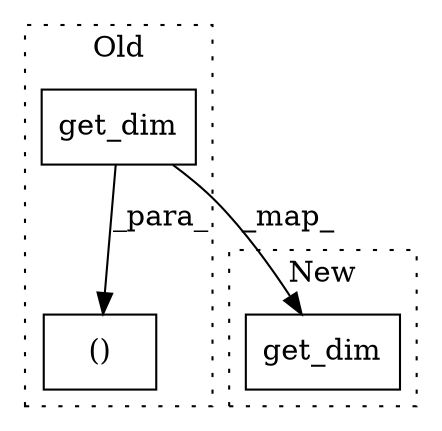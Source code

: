 digraph G {
subgraph cluster0 {
1 [label="get_dim" a="32" s="1913,1925" l="8,1" shape="box"];
3 [label="()" a="106" s="1875" l="51" shape="box"];
label = "Old";
style="dotted";
}
subgraph cluster1 {
2 [label="get_dim" a="32" s="1884,1896" l="8,1" shape="box"];
label = "New";
style="dotted";
}
1 -> 2 [label="_map_"];
1 -> 3 [label="_para_"];
}